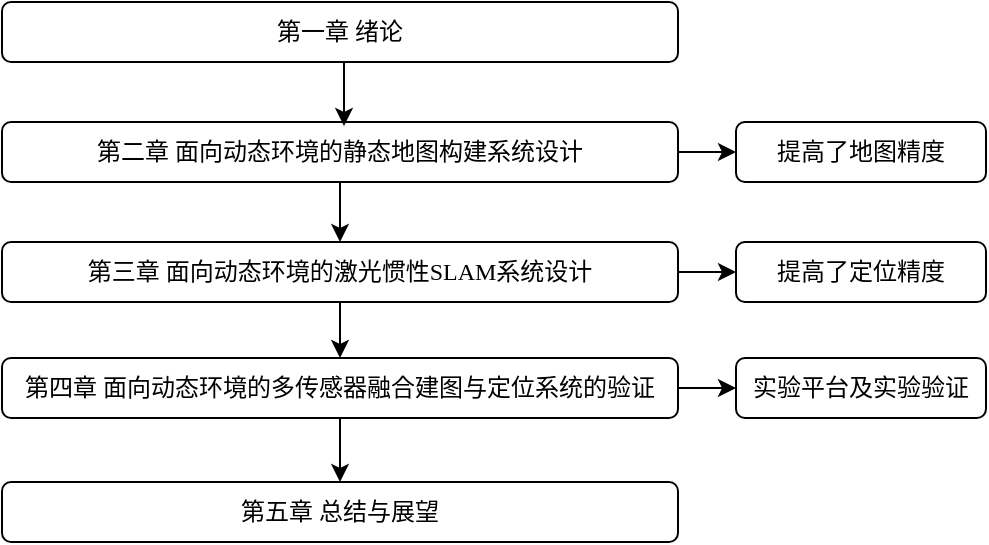 <mxfile version="21.0.8" type="github">
  <diagram name="第 1 页" id="axa7SnxyUQ3Ipsi_ZxX8">
    <mxGraphModel dx="989" dy="510" grid="0" gridSize="10" guides="1" tooltips="1" connect="1" arrows="1" fold="1" page="1" pageScale="1" pageWidth="827" pageHeight="1169" math="0" shadow="0">
      <root>
        <mxCell id="0" />
        <mxCell id="1" parent="0" />
        <mxCell id="gSLR5tsBvXWB_L40Fj4j-21" value="" style="edgeStyle=orthogonalEdgeStyle;rounded=0;orthogonalLoop=1;jettySize=auto;html=1;fontStyle=0" edge="1" parent="1" source="gSLR5tsBvXWB_L40Fj4j-3" target="gSLR5tsBvXWB_L40Fj4j-5">
          <mxGeometry relative="1" as="geometry" />
        </mxCell>
        <mxCell id="gSLR5tsBvXWB_L40Fj4j-27" value="" style="edgeStyle=orthogonalEdgeStyle;rounded=0;orthogonalLoop=1;jettySize=auto;html=1;" edge="1" parent="1" source="gSLR5tsBvXWB_L40Fj4j-3" target="gSLR5tsBvXWB_L40Fj4j-23">
          <mxGeometry relative="1" as="geometry" />
        </mxCell>
        <mxCell id="gSLR5tsBvXWB_L40Fj4j-3" value="第二章 面向动态环境的静态地图构建系统设计" style="rounded=1;whiteSpace=wrap;html=1;fontFamily=Tahoma;align=center;fontStyle=0" vertex="1" parent="1">
          <mxGeometry x="189" y="560" width="338" height="30" as="geometry" />
        </mxCell>
        <mxCell id="gSLR5tsBvXWB_L40Fj4j-22" value="" style="edgeStyle=orthogonalEdgeStyle;rounded=0;orthogonalLoop=1;jettySize=auto;html=1;fontStyle=0" edge="1" parent="1" source="gSLR5tsBvXWB_L40Fj4j-5" target="gSLR5tsBvXWB_L40Fj4j-7">
          <mxGeometry relative="1" as="geometry" />
        </mxCell>
        <mxCell id="gSLR5tsBvXWB_L40Fj4j-28" value="" style="edgeStyle=orthogonalEdgeStyle;rounded=0;orthogonalLoop=1;jettySize=auto;html=1;" edge="1" parent="1" source="gSLR5tsBvXWB_L40Fj4j-5" target="gSLR5tsBvXWB_L40Fj4j-25">
          <mxGeometry relative="1" as="geometry" />
        </mxCell>
        <mxCell id="gSLR5tsBvXWB_L40Fj4j-5" value="第三章 面向动态环境的激光惯性SLAM系统设计" style="rounded=1;whiteSpace=wrap;html=1;fontFamily=Tahoma;align=center;fontStyle=0" vertex="1" parent="1">
          <mxGeometry x="189" y="620" width="338" height="30" as="geometry" />
        </mxCell>
        <mxCell id="gSLR5tsBvXWB_L40Fj4j-6" value="第五章 总结与展望" style="rounded=1;whiteSpace=wrap;html=1;fontFamily=Tahoma;align=center;fontStyle=0" vertex="1" parent="1">
          <mxGeometry x="189" y="740" width="338" height="30" as="geometry" />
        </mxCell>
        <mxCell id="gSLR5tsBvXWB_L40Fj4j-14" value="" style="edgeStyle=orthogonalEdgeStyle;rounded=0;orthogonalLoop=1;jettySize=auto;html=1;fontStyle=0" edge="1" parent="1" source="gSLR5tsBvXWB_L40Fj4j-7" target="gSLR5tsBvXWB_L40Fj4j-6">
          <mxGeometry relative="1" as="geometry" />
        </mxCell>
        <mxCell id="gSLR5tsBvXWB_L40Fj4j-29" value="" style="edgeStyle=orthogonalEdgeStyle;rounded=0;orthogonalLoop=1;jettySize=auto;html=1;" edge="1" parent="1" source="gSLR5tsBvXWB_L40Fj4j-7" target="gSLR5tsBvXWB_L40Fj4j-26">
          <mxGeometry relative="1" as="geometry" />
        </mxCell>
        <mxCell id="gSLR5tsBvXWB_L40Fj4j-7" value="&lt;font&gt;第四章 面向动态环境的多传感器融合建图与定位系统的验证&lt;/font&gt;" style="rounded=1;whiteSpace=wrap;html=1;fontFamily=Tahoma;align=center;fontStyle=0;verticalAlign=middle;" vertex="1" parent="1">
          <mxGeometry x="189" y="678" width="338" height="30" as="geometry" />
        </mxCell>
        <mxCell id="gSLR5tsBvXWB_L40Fj4j-17" value="" style="edgeStyle=orthogonalEdgeStyle;rounded=0;orthogonalLoop=1;jettySize=auto;html=1;fontStyle=0" edge="1" parent="1" source="gSLR5tsBvXWB_L40Fj4j-8">
          <mxGeometry relative="1" as="geometry">
            <mxPoint x="360" y="562" as="targetPoint" />
            <Array as="points">
              <mxPoint x="360" y="552" />
              <mxPoint x="360" y="552" />
            </Array>
          </mxGeometry>
        </mxCell>
        <mxCell id="gSLR5tsBvXWB_L40Fj4j-8" value="第一章 绪论" style="rounded=1;whiteSpace=wrap;html=1;fontFamily=Tahoma;align=center;fontStyle=0" vertex="1" parent="1">
          <mxGeometry x="189" y="500" width="338" height="30" as="geometry" />
        </mxCell>
        <mxCell id="gSLR5tsBvXWB_L40Fj4j-23" value="提高了地图精度" style="rounded=1;whiteSpace=wrap;html=1;fontFamily=Tahoma;align=center;fontStyle=0;verticalAlign=middle;" vertex="1" parent="1">
          <mxGeometry x="556" y="560" width="125" height="30" as="geometry" />
        </mxCell>
        <mxCell id="gSLR5tsBvXWB_L40Fj4j-25" value="提高了定位精度" style="rounded=1;whiteSpace=wrap;html=1;fontFamily=Tahoma;align=center;fontStyle=0;verticalAlign=middle;" vertex="1" parent="1">
          <mxGeometry x="556" y="620" width="125" height="30" as="geometry" />
        </mxCell>
        <mxCell id="gSLR5tsBvXWB_L40Fj4j-26" value="实验平台及实验验证" style="rounded=1;whiteSpace=wrap;html=1;fontFamily=Tahoma;align=center;fontStyle=0;verticalAlign=middle;" vertex="1" parent="1">
          <mxGeometry x="556" y="678" width="125" height="30" as="geometry" />
        </mxCell>
      </root>
    </mxGraphModel>
  </diagram>
</mxfile>
